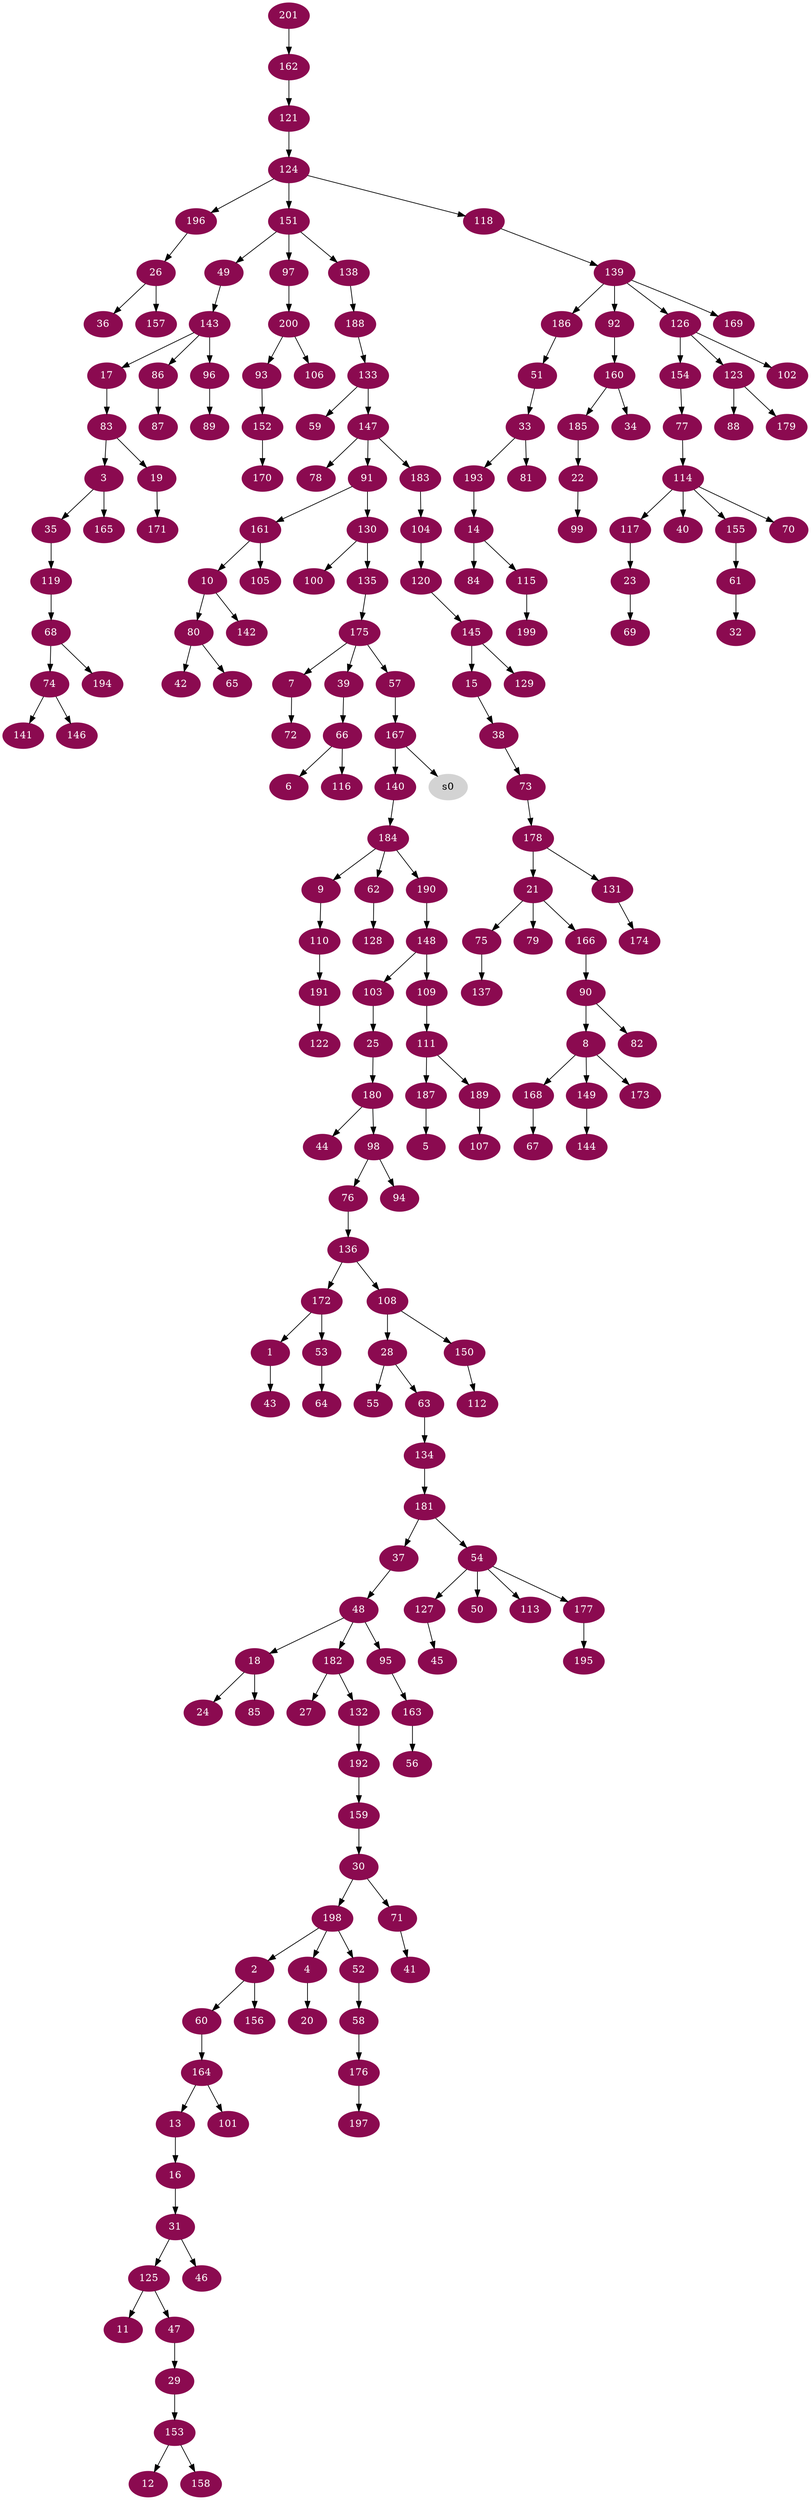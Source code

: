 digraph G {
node [color=deeppink4, style=filled, fontcolor=white];
172 -> 1;
198 -> 2;
83 -> 3;
198 -> 4;
187 -> 5;
66 -> 6;
175 -> 7;
90 -> 8;
184 -> 9;
161 -> 10;
125 -> 11;
153 -> 12;
164 -> 13;
193 -> 14;
145 -> 15;
13 -> 16;
143 -> 17;
48 -> 18;
83 -> 19;
4 -> 20;
178 -> 21;
185 -> 22;
117 -> 23;
18 -> 24;
103 -> 25;
196 -> 26;
182 -> 27;
108 -> 28;
47 -> 29;
159 -> 30;
16 -> 31;
61 -> 32;
51 -> 33;
160 -> 34;
3 -> 35;
26 -> 36;
181 -> 37;
15 -> 38;
175 -> 39;
114 -> 40;
71 -> 41;
80 -> 42;
1 -> 43;
180 -> 44;
127 -> 45;
31 -> 46;
125 -> 47;
37 -> 48;
151 -> 49;
54 -> 50;
186 -> 51;
198 -> 52;
172 -> 53;
181 -> 54;
28 -> 55;
163 -> 56;
175 -> 57;
52 -> 58;
133 -> 59;
2 -> 60;
155 -> 61;
184 -> 62;
28 -> 63;
53 -> 64;
80 -> 65;
39 -> 66;
168 -> 67;
119 -> 68;
23 -> 69;
114 -> 70;
30 -> 71;
7 -> 72;
38 -> 73;
68 -> 74;
21 -> 75;
98 -> 76;
154 -> 77;
147 -> 78;
21 -> 79;
10 -> 80;
33 -> 81;
90 -> 82;
17 -> 83;
14 -> 84;
18 -> 85;
143 -> 86;
86 -> 87;
123 -> 88;
96 -> 89;
166 -> 90;
147 -> 91;
139 -> 92;
200 -> 93;
98 -> 94;
48 -> 95;
143 -> 96;
151 -> 97;
180 -> 98;
22 -> 99;
130 -> 100;
164 -> 101;
126 -> 102;
148 -> 103;
183 -> 104;
161 -> 105;
200 -> 106;
189 -> 107;
136 -> 108;
148 -> 109;
9 -> 110;
109 -> 111;
150 -> 112;
54 -> 113;
77 -> 114;
14 -> 115;
66 -> 116;
114 -> 117;
124 -> 118;
35 -> 119;
104 -> 120;
162 -> 121;
191 -> 122;
126 -> 123;
121 -> 124;
31 -> 125;
139 -> 126;
54 -> 127;
62 -> 128;
145 -> 129;
91 -> 130;
178 -> 131;
182 -> 132;
188 -> 133;
63 -> 134;
130 -> 135;
76 -> 136;
75 -> 137;
151 -> 138;
118 -> 139;
167 -> 140;
74 -> 141;
10 -> 142;
49 -> 143;
149 -> 144;
120 -> 145;
74 -> 146;
133 -> 147;
190 -> 148;
8 -> 149;
108 -> 150;
124 -> 151;
93 -> 152;
29 -> 153;
126 -> 154;
114 -> 155;
2 -> 156;
26 -> 157;
153 -> 158;
192 -> 159;
92 -> 160;
91 -> 161;
201 -> 162;
95 -> 163;
60 -> 164;
3 -> 165;
21 -> 166;
57 -> 167;
8 -> 168;
139 -> 169;
152 -> 170;
19 -> 171;
136 -> 172;
8 -> 173;
131 -> 174;
135 -> 175;
58 -> 176;
54 -> 177;
73 -> 178;
123 -> 179;
25 -> 180;
134 -> 181;
48 -> 182;
147 -> 183;
140 -> 184;
160 -> 185;
139 -> 186;
111 -> 187;
138 -> 188;
111 -> 189;
184 -> 190;
110 -> 191;
132 -> 192;
33 -> 193;
68 -> 194;
177 -> 195;
124 -> 196;
176 -> 197;
30 -> 198;
115 -> 199;
97 -> 200;
node [color=lightgrey, style=filled, fontcolor=black];
167 -> s0;
}
